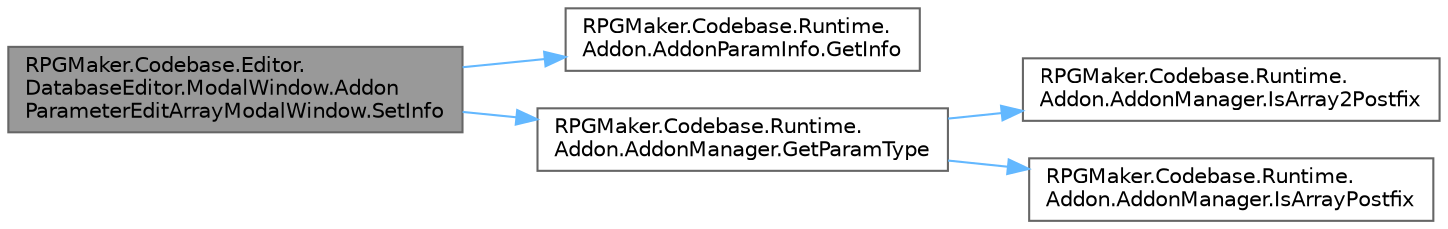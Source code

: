 digraph "RPGMaker.Codebase.Editor.DatabaseEditor.ModalWindow.AddonParameterEditArrayModalWindow.SetInfo"
{
 // LATEX_PDF_SIZE
  bgcolor="transparent";
  edge [fontname=Helvetica,fontsize=10,labelfontname=Helvetica,labelfontsize=10];
  node [fontname=Helvetica,fontsize=10,shape=box,height=0.2,width=0.4];
  rankdir="LR";
  Node1 [id="Node000001",label="RPGMaker.Codebase.Editor.\lDatabaseEditor.ModalWindow.Addon\lParameterEditArrayModalWindow.SetInfo",height=0.2,width=0.4,color="gray40", fillcolor="grey60", style="filled", fontcolor="black",tooltip=" "];
  Node1 -> Node2 [id="edge1_Node000001_Node000002",color="steelblue1",style="solid",tooltip=" "];
  Node2 [id="Node000002",label="RPGMaker.Codebase.Runtime.\lAddon.AddonParamInfo.GetInfo",height=0.2,width=0.4,color="grey40", fillcolor="white", style="filled",URL="$d1/d84/class_r_p_g_maker_1_1_codebase_1_1_runtime_1_1_addon_1_1_addon_param_info.html#aee3ccf123913eebbc2cc670543fd8d1e",tooltip="😁 情報アドオン辞書から、キーに紐づく値を取得するだけ"];
  Node1 -> Node3 [id="edge2_Node000001_Node000003",color="steelblue1",style="solid",tooltip=" "];
  Node3 [id="Node000003",label="RPGMaker.Codebase.Runtime.\lAddon.AddonManager.GetParamType",height=0.2,width=0.4,color="grey40", fillcolor="white", style="filled",URL="$d4/df3/class_r_p_g_maker_1_1_codebase_1_1_runtime_1_1_addon_1_1_addon_manager.html#a83444c8516165b54bb9d0702b56f420a",tooltip="😁 引数型取得"];
  Node3 -> Node4 [id="edge3_Node000003_Node000004",color="steelblue1",style="solid",tooltip=" "];
  Node4 [id="Node000004",label="RPGMaker.Codebase.Runtime.\lAddon.AddonManager.IsArray2Postfix",height=0.2,width=0.4,color="grey40", fillcolor="white", style="filled",URL="$d4/df3/class_r_p_g_maker_1_1_codebase_1_1_runtime_1_1_addon_1_1_addon_manager.html#ad73698a2c5716da66020e122f79bf97e",tooltip="😁 配列からポストフィックスか？"];
  Node3 -> Node5 [id="edge4_Node000003_Node000005",color="steelblue1",style="solid",tooltip=" "];
  Node5 [id="Node000005",label="RPGMaker.Codebase.Runtime.\lAddon.AddonManager.IsArrayPostfix",height=0.2,width=0.4,color="grey40", fillcolor="white", style="filled",URL="$d4/df3/class_r_p_g_maker_1_1_codebase_1_1_runtime_1_1_addon_1_1_addon_manager.html#ab441a6f4046846af022d754db8c8887c",tooltip="😁 配列ポストフィックスか？"];
}
